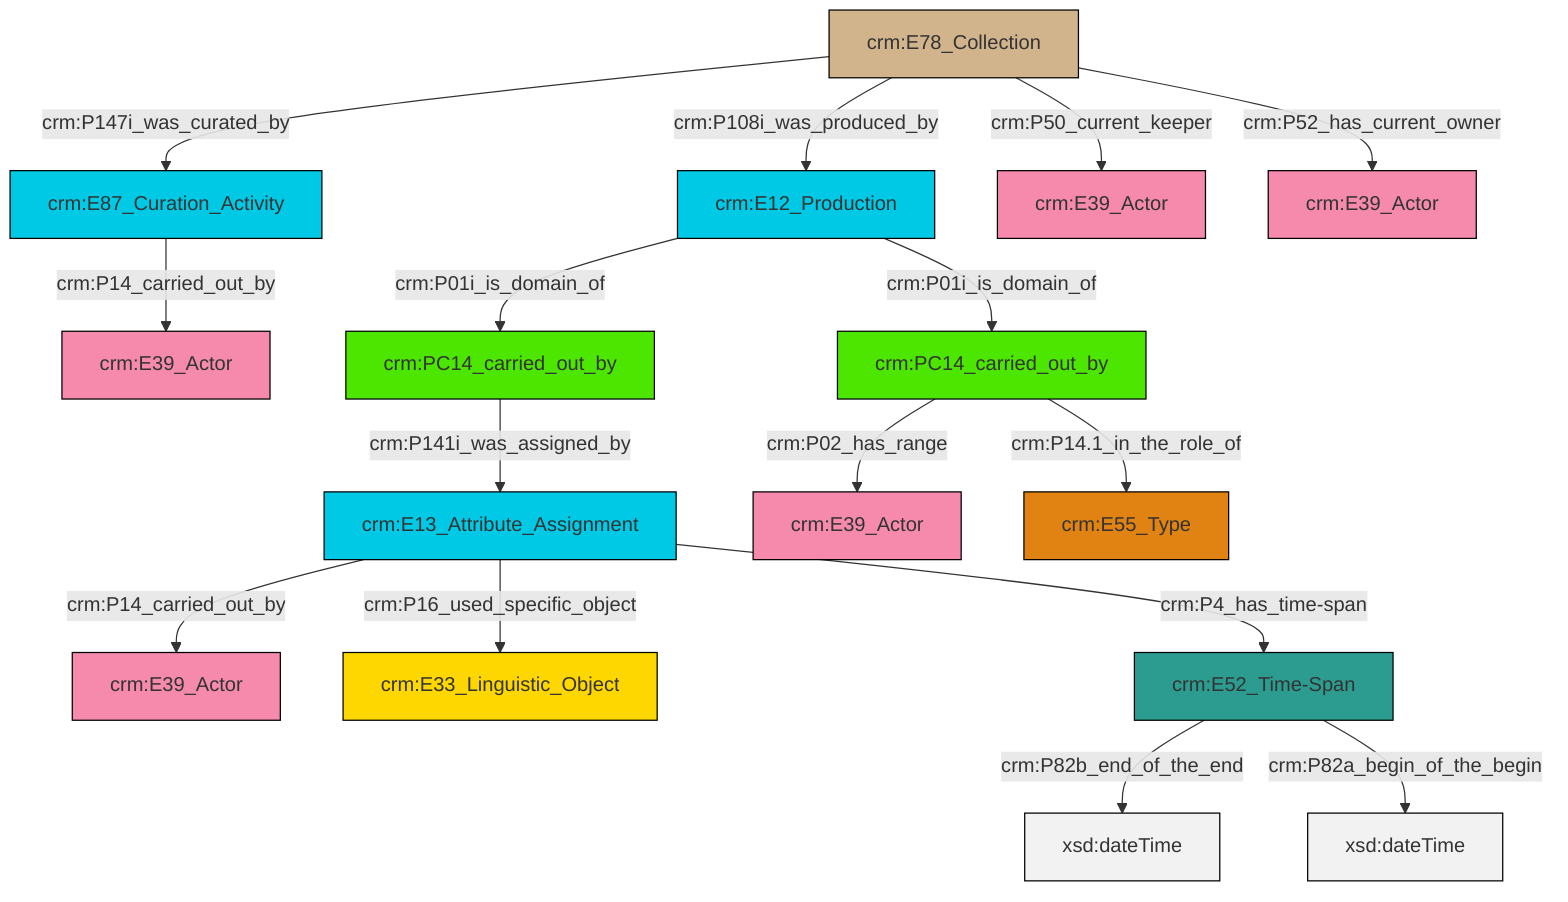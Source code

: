 graph TD
classDef Literal fill:#f2f2f2,stroke:#000000;
classDef CRM_Entity fill:#FFFFFF,stroke:#000000;
classDef Temporal_Entity fill:#00C9E6, stroke:#000000;
classDef Type fill:#E18312, stroke:#000000;
classDef Time-Span fill:#2C9C91, stroke:#000000;
classDef Appellation fill:#FFEB7F, stroke:#000000;
classDef Place fill:#008836, stroke:#000000;
classDef Persistent_Item fill:#B266B2, stroke:#000000;
classDef Conceptual_Object fill:#FFD700, stroke:#000000;
classDef Physical_Thing fill:#D2B48C, stroke:#000000;
classDef Actor fill:#f58aad, stroke:#000000;
classDef PC_Classes fill:#4ce600, stroke:#000000;
classDef Multi fill:#cccccc,stroke:#000000;

4["crm:E13_Attribute_Assignment"]:::Temporal_Entity -->|crm:P16_used_specific_object| 5["crm:E33_Linguistic_Object"]:::Conceptual_Object
6["crm:E87_Curation_Activity"]:::Temporal_Entity -->|crm:P14_carried_out_by| 7["crm:E39_Actor"]:::Actor
2["crm:E78_Collection"]:::Physical_Thing -->|crm:P147i_was_curated_by| 6["crm:E87_Curation_Activity"]:::Temporal_Entity
10["crm:E52_Time-Span"]:::Time-Span -->|crm:P82b_end_of_the_end| 11[xsd:dateTime]:::Literal
2["crm:E78_Collection"]:::Physical_Thing -->|crm:P108i_was_produced_by| 15["crm:E12_Production"]:::Temporal_Entity
4["crm:E13_Attribute_Assignment"]:::Temporal_Entity -->|crm:P14_carried_out_by| 0["crm:E39_Actor"]:::Actor
2["crm:E78_Collection"]:::Physical_Thing -->|crm:P52_has_current_owner| 23["crm:E39_Actor"]:::Actor
21["crm:PC14_carried_out_by"]:::PC_Classes -->|crm:P141i_was_assigned_by| 4["crm:E13_Attribute_Assignment"]:::Temporal_Entity
4["crm:E13_Attribute_Assignment"]:::Temporal_Entity -->|crm:P4_has_time-span| 10["crm:E52_Time-Span"]:::Time-Span
10["crm:E52_Time-Span"]:::Time-Span -->|crm:P82a_begin_of_the_begin| 24[xsd:dateTime]:::Literal
16["crm:PC14_carried_out_by"]:::PC_Classes -->|crm:P02_has_range| 8["crm:E39_Actor"]:::Actor
2["crm:E78_Collection"]:::Physical_Thing -->|crm:P50_current_keeper| 18["crm:E39_Actor"]:::Actor
16["crm:PC14_carried_out_by"]:::PC_Classes -->|crm:P14.1_in_the_role_of| 12["crm:E55_Type"]:::Type
15["crm:E12_Production"]:::Temporal_Entity -->|crm:P01i_is_domain_of| 16["crm:PC14_carried_out_by"]:::PC_Classes
15["crm:E12_Production"]:::Temporal_Entity -->|crm:P01i_is_domain_of| 21["crm:PC14_carried_out_by"]:::PC_Classes